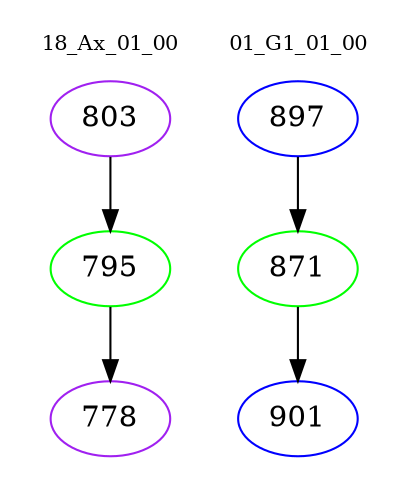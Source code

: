 digraph{
subgraph cluster_0 {
color = white
label = "18_Ax_01_00";
fontsize=10;
T0_803 [label="803", color="purple"]
T0_803 -> T0_795 [color="black"]
T0_795 [label="795", color="green"]
T0_795 -> T0_778 [color="black"]
T0_778 [label="778", color="purple"]
}
subgraph cluster_1 {
color = white
label = "01_G1_01_00";
fontsize=10;
T1_897 [label="897", color="blue"]
T1_897 -> T1_871 [color="black"]
T1_871 [label="871", color="green"]
T1_871 -> T1_901 [color="black"]
T1_901 [label="901", color="blue"]
}
}
